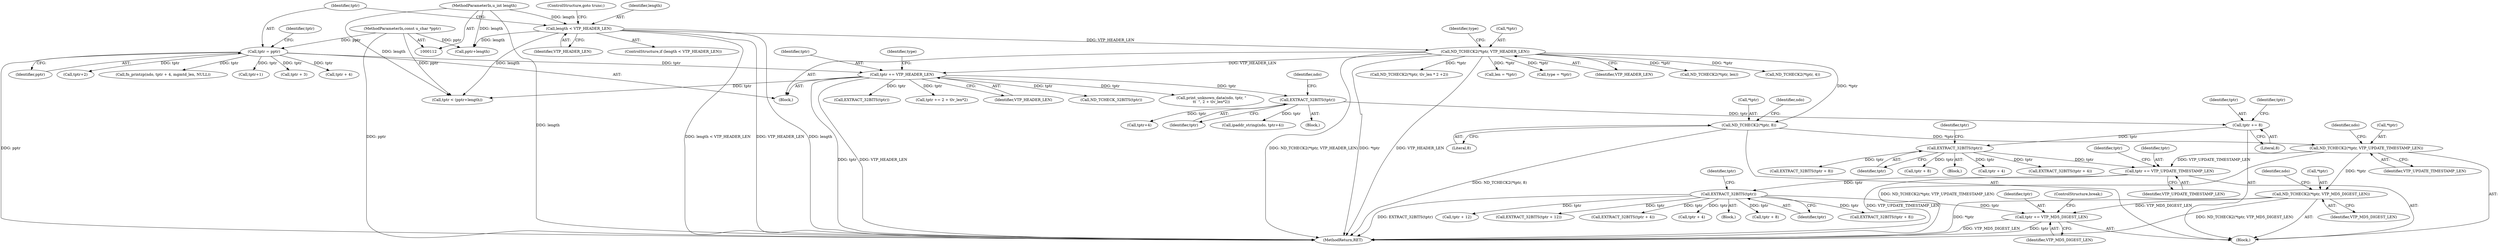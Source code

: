 digraph "0_tcpdump_ae83295915d08a854de27a88efac5dd7353e6d3f@API" {
"1000290" [label="(Call,tptr += VTP_MD5_DIGEST_LEN)"];
"1000264" [label="(Call,ND_TCHECK2(*tptr, VTP_MD5_DIGEST_LEN))"];
"1000240" [label="(Call,ND_TCHECK2(*tptr, VTP_UPDATE_TIMESTAMP_LEN))"];
"1000220" [label="(Call,ND_TCHECK2(*tptr, 8))"];
"1000132" [label="(Call,ND_TCHECK2(*tptr, VTP_HEADER_LEN))"];
"1000125" [label="(Call,length < VTP_HEADER_LEN)"];
"1000115" [label="(MethodParameterIn,u_int length)"];
"1000274" [label="(Call,EXTRACT_32BITS(tptr))"];
"1000261" [label="(Call,tptr += VTP_UPDATE_TIMESTAMP_LEN)"];
"1000250" [label="(Call,EXTRACT_32BITS(tptr))"];
"1000237" [label="(Call,tptr += 8)"];
"1000230" [label="(Call,EXTRACT_32BITS(tptr))"];
"1000213" [label="(Call,tptr += VTP_HEADER_LEN)"];
"1000129" [label="(Call,tptr = pptr)"];
"1000114" [label="(MethodParameterIn,const u_char *pptr)"];
"1000316" [label="(Call,len = *tptr)"];
"1000215" [label="(Identifier,VTP_HEADER_LEN)"];
"1000230" [label="(Call,EXTRACT_32BITS(tptr))"];
"1000114" [label="(MethodParameterIn,const u_char *pptr)"];
"1000295" [label="(Call,ND_TCHECK_32BITS(tptr))"];
"1000308" [label="(Call,tptr < (pptr+length))"];
"1000116" [label="(Block,)"];
"1000234" [label="(Call,tptr+4)"];
"1000131" [label="(Identifier,pptr)"];
"1000217" [label="(Identifier,type)"];
"1000240" [label="(Call,ND_TCHECK2(*tptr, VTP_UPDATE_TIMESTAMP_LEN))"];
"1000265" [label="(Call,*tptr)"];
"1000250" [label="(Call,EXTRACT_32BITS(tptr))"];
"1000232" [label="(Call,ipaddr_string(ndo, tptr+4))"];
"1000293" [label="(ControlStructure,break;)"];
"1000277" [label="(Call,EXTRACT_32BITS(tptr + 4))"];
"1000255" [label="(Identifier,tptr)"];
"1000266" [label="(Identifier,tptr)"];
"1000258" [label="(Call,tptr + 8)"];
"1000413" [label="(Call,type = *tptr)"];
"1000135" [label="(Identifier,VTP_HEADER_LEN)"];
"1000233" [label="(Identifier,ndo)"];
"1000229" [label="(Block,)"];
"1000278" [label="(Call,tptr + 4)"];
"1000262" [label="(Identifier,tptr)"];
"1000241" [label="(Call,*tptr)"];
"1000249" [label="(Block,)"];
"1000192" [label="(Call,fn_printzp(ndo, tptr + 4, mgmtd_len, NULL))"];
"1000139" [label="(Call,tptr+1)"];
"1000310" [label="(Call,pptr+length)"];
"1000173" [label="(Call,tptr + 3)"];
"1000115" [label="(MethodParameterIn,u_int length)"];
"1000270" [label="(Identifier,ndo)"];
"1000264" [label="(Call,ND_TCHECK2(*tptr, VTP_MD5_DIGEST_LEN))"];
"1000273" [label="(Block,)"];
"1000128" [label="(ControlStructure,goto trunc;)"];
"1000231" [label="(Identifier,tptr)"];
"1000214" [label="(Identifier,tptr)"];
"1000130" [label="(Identifier,tptr)"];
"1000194" [label="(Call,tptr + 4)"];
"1000129" [label="(Call,tptr = pptr)"];
"1000221" [label="(Call,*tptr)"];
"1000220" [label="(Call,ND_TCHECK2(*tptr, 8))"];
"1000292" [label="(Identifier,VTP_MD5_DIGEST_LEN)"];
"1000283" [label="(Call,tptr + 8)"];
"1000267" [label="(Identifier,VTP_MD5_DIGEST_LEN)"];
"1000533" [label="(Call,print_unknown_data(ndo, tptr, \"\n\t\t  \", 2 + tlv_len*2))"];
"1000254" [label="(Call,tptr + 4)"];
"1000568" [label="(Call,EXTRACT_32BITS(tptr))"];
"1000291" [label="(Identifier,tptr)"];
"1000237" [label="(Call,tptr += 8)"];
"1000279" [label="(Identifier,tptr)"];
"1000226" [label="(Identifier,ndo)"];
"1000210" [label="(Call,tptr+2)"];
"1000218" [label="(Block,)"];
"1000325" [label="(Call,ND_TCHECK2(*tptr, len))"];
"1000246" [label="(Identifier,ndo)"];
"1000239" [label="(Literal,8)"];
"1000275" [label="(Identifier,tptr)"];
"1000238" [label="(Identifier,tptr)"];
"1000282" [label="(Call,EXTRACT_32BITS(tptr + 8))"];
"1000243" [label="(Identifier,VTP_UPDATE_TIMESTAMP_LEN)"];
"1000253" [label="(Call,EXTRACT_32BITS(tptr + 4))"];
"1000290" [label="(Call,tptr += VTP_MD5_DIGEST_LEN)"];
"1000133" [label="(Call,*tptr)"];
"1000132" [label="(Call,ND_TCHECK2(*tptr, VTP_HEADER_LEN))"];
"1000559" [label="(Call,ND_TCHECK2(*tptr, 4))"];
"1000261" [label="(Call,tptr += VTP_UPDATE_TIMESTAMP_LEN)"];
"1000263" [label="(Identifier,VTP_UPDATE_TIMESTAMP_LEN)"];
"1000257" [label="(Call,EXTRACT_32BITS(tptr + 8))"];
"1000550" [label="(Call,tptr += 2 + tlv_len*2)"];
"1000444" [label="(Call,ND_TCHECK2(*tptr, tlv_len * 2 +2))"];
"1000581" [label="(MethodReturn,RET)"];
"1000213" [label="(Call,tptr += VTP_HEADER_LEN)"];
"1000137" [label="(Identifier,type)"];
"1000127" [label="(Identifier,VTP_HEADER_LEN)"];
"1000126" [label="(Identifier,length)"];
"1000242" [label="(Identifier,tptr)"];
"1000223" [label="(Literal,8)"];
"1000125" [label="(Call,length < VTP_HEADER_LEN)"];
"1000274" [label="(Call,EXTRACT_32BITS(tptr))"];
"1000287" [label="(Call,tptr + 12)"];
"1000124" [label="(ControlStructure,if (length < VTP_HEADER_LEN))"];
"1000251" [label="(Identifier,tptr)"];
"1000286" [label="(Call,EXTRACT_32BITS(tptr + 12))"];
"1000134" [label="(Identifier,tptr)"];
"1000290" -> "1000218"  [label="AST: "];
"1000290" -> "1000292"  [label="CFG: "];
"1000291" -> "1000290"  [label="AST: "];
"1000292" -> "1000290"  [label="AST: "];
"1000293" -> "1000290"  [label="CFG: "];
"1000290" -> "1000581"  [label="DDG: tptr"];
"1000290" -> "1000581"  [label="DDG: VTP_MD5_DIGEST_LEN"];
"1000264" -> "1000290"  [label="DDG: VTP_MD5_DIGEST_LEN"];
"1000274" -> "1000290"  [label="DDG: tptr"];
"1000264" -> "1000218"  [label="AST: "];
"1000264" -> "1000267"  [label="CFG: "];
"1000265" -> "1000264"  [label="AST: "];
"1000267" -> "1000264"  [label="AST: "];
"1000270" -> "1000264"  [label="CFG: "];
"1000264" -> "1000581"  [label="DDG: *tptr"];
"1000264" -> "1000581"  [label="DDG: ND_TCHECK2(*tptr, VTP_MD5_DIGEST_LEN)"];
"1000240" -> "1000264"  [label="DDG: *tptr"];
"1000240" -> "1000218"  [label="AST: "];
"1000240" -> "1000243"  [label="CFG: "];
"1000241" -> "1000240"  [label="AST: "];
"1000243" -> "1000240"  [label="AST: "];
"1000246" -> "1000240"  [label="CFG: "];
"1000240" -> "1000581"  [label="DDG: ND_TCHECK2(*tptr, VTP_UPDATE_TIMESTAMP_LEN)"];
"1000220" -> "1000240"  [label="DDG: *tptr"];
"1000240" -> "1000261"  [label="DDG: VTP_UPDATE_TIMESTAMP_LEN"];
"1000220" -> "1000218"  [label="AST: "];
"1000220" -> "1000223"  [label="CFG: "];
"1000221" -> "1000220"  [label="AST: "];
"1000223" -> "1000220"  [label="AST: "];
"1000226" -> "1000220"  [label="CFG: "];
"1000220" -> "1000581"  [label="DDG: ND_TCHECK2(*tptr, 8)"];
"1000132" -> "1000220"  [label="DDG: *tptr"];
"1000132" -> "1000116"  [label="AST: "];
"1000132" -> "1000135"  [label="CFG: "];
"1000133" -> "1000132"  [label="AST: "];
"1000135" -> "1000132"  [label="AST: "];
"1000137" -> "1000132"  [label="CFG: "];
"1000132" -> "1000581"  [label="DDG: ND_TCHECK2(*tptr, VTP_HEADER_LEN)"];
"1000132" -> "1000581"  [label="DDG: *tptr"];
"1000132" -> "1000581"  [label="DDG: VTP_HEADER_LEN"];
"1000125" -> "1000132"  [label="DDG: VTP_HEADER_LEN"];
"1000132" -> "1000213"  [label="DDG: VTP_HEADER_LEN"];
"1000132" -> "1000316"  [label="DDG: *tptr"];
"1000132" -> "1000325"  [label="DDG: *tptr"];
"1000132" -> "1000413"  [label="DDG: *tptr"];
"1000132" -> "1000444"  [label="DDG: *tptr"];
"1000132" -> "1000559"  [label="DDG: *tptr"];
"1000125" -> "1000124"  [label="AST: "];
"1000125" -> "1000127"  [label="CFG: "];
"1000126" -> "1000125"  [label="AST: "];
"1000127" -> "1000125"  [label="AST: "];
"1000128" -> "1000125"  [label="CFG: "];
"1000130" -> "1000125"  [label="CFG: "];
"1000125" -> "1000581"  [label="DDG: length"];
"1000125" -> "1000581"  [label="DDG: length < VTP_HEADER_LEN"];
"1000125" -> "1000581"  [label="DDG: VTP_HEADER_LEN"];
"1000115" -> "1000125"  [label="DDG: length"];
"1000125" -> "1000308"  [label="DDG: length"];
"1000125" -> "1000310"  [label="DDG: length"];
"1000115" -> "1000112"  [label="AST: "];
"1000115" -> "1000581"  [label="DDG: length"];
"1000115" -> "1000308"  [label="DDG: length"];
"1000115" -> "1000310"  [label="DDG: length"];
"1000274" -> "1000273"  [label="AST: "];
"1000274" -> "1000275"  [label="CFG: "];
"1000275" -> "1000274"  [label="AST: "];
"1000279" -> "1000274"  [label="CFG: "];
"1000274" -> "1000581"  [label="DDG: EXTRACT_32BITS(tptr)"];
"1000261" -> "1000274"  [label="DDG: tptr"];
"1000274" -> "1000277"  [label="DDG: tptr"];
"1000274" -> "1000278"  [label="DDG: tptr"];
"1000274" -> "1000282"  [label="DDG: tptr"];
"1000274" -> "1000283"  [label="DDG: tptr"];
"1000274" -> "1000286"  [label="DDG: tptr"];
"1000274" -> "1000287"  [label="DDG: tptr"];
"1000261" -> "1000218"  [label="AST: "];
"1000261" -> "1000263"  [label="CFG: "];
"1000262" -> "1000261"  [label="AST: "];
"1000263" -> "1000261"  [label="AST: "];
"1000266" -> "1000261"  [label="CFG: "];
"1000261" -> "1000581"  [label="DDG: VTP_UPDATE_TIMESTAMP_LEN"];
"1000250" -> "1000261"  [label="DDG: tptr"];
"1000250" -> "1000249"  [label="AST: "];
"1000250" -> "1000251"  [label="CFG: "];
"1000251" -> "1000250"  [label="AST: "];
"1000255" -> "1000250"  [label="CFG: "];
"1000237" -> "1000250"  [label="DDG: tptr"];
"1000250" -> "1000253"  [label="DDG: tptr"];
"1000250" -> "1000254"  [label="DDG: tptr"];
"1000250" -> "1000257"  [label="DDG: tptr"];
"1000250" -> "1000258"  [label="DDG: tptr"];
"1000237" -> "1000218"  [label="AST: "];
"1000237" -> "1000239"  [label="CFG: "];
"1000238" -> "1000237"  [label="AST: "];
"1000239" -> "1000237"  [label="AST: "];
"1000242" -> "1000237"  [label="CFG: "];
"1000230" -> "1000237"  [label="DDG: tptr"];
"1000230" -> "1000229"  [label="AST: "];
"1000230" -> "1000231"  [label="CFG: "];
"1000231" -> "1000230"  [label="AST: "];
"1000233" -> "1000230"  [label="CFG: "];
"1000213" -> "1000230"  [label="DDG: tptr"];
"1000230" -> "1000232"  [label="DDG: tptr"];
"1000230" -> "1000234"  [label="DDG: tptr"];
"1000213" -> "1000116"  [label="AST: "];
"1000213" -> "1000215"  [label="CFG: "];
"1000214" -> "1000213"  [label="AST: "];
"1000215" -> "1000213"  [label="AST: "];
"1000217" -> "1000213"  [label="CFG: "];
"1000213" -> "1000581"  [label="DDG: tptr"];
"1000213" -> "1000581"  [label="DDG: VTP_HEADER_LEN"];
"1000129" -> "1000213"  [label="DDG: tptr"];
"1000213" -> "1000295"  [label="DDG: tptr"];
"1000213" -> "1000308"  [label="DDG: tptr"];
"1000213" -> "1000533"  [label="DDG: tptr"];
"1000213" -> "1000550"  [label="DDG: tptr"];
"1000213" -> "1000568"  [label="DDG: tptr"];
"1000129" -> "1000116"  [label="AST: "];
"1000129" -> "1000131"  [label="CFG: "];
"1000130" -> "1000129"  [label="AST: "];
"1000131" -> "1000129"  [label="AST: "];
"1000134" -> "1000129"  [label="CFG: "];
"1000129" -> "1000581"  [label="DDG: pptr"];
"1000114" -> "1000129"  [label="DDG: pptr"];
"1000129" -> "1000139"  [label="DDG: tptr"];
"1000129" -> "1000173"  [label="DDG: tptr"];
"1000129" -> "1000192"  [label="DDG: tptr"];
"1000129" -> "1000194"  [label="DDG: tptr"];
"1000129" -> "1000210"  [label="DDG: tptr"];
"1000114" -> "1000112"  [label="AST: "];
"1000114" -> "1000581"  [label="DDG: pptr"];
"1000114" -> "1000308"  [label="DDG: pptr"];
"1000114" -> "1000310"  [label="DDG: pptr"];
}
